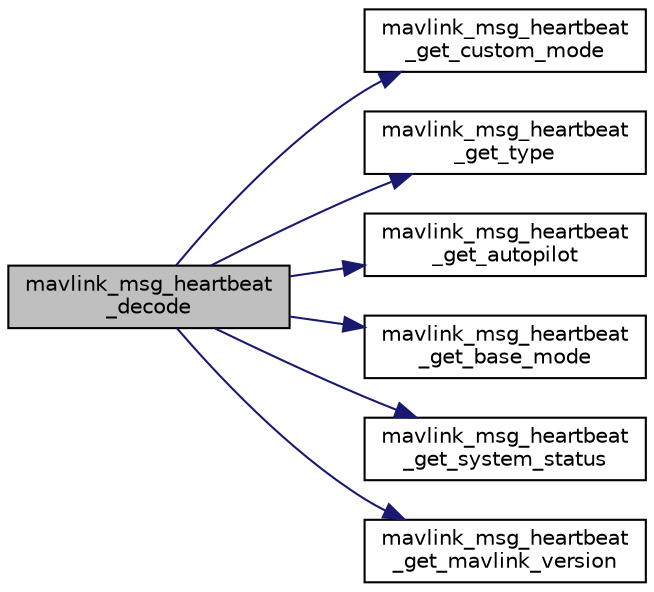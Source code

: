 digraph "mavlink_msg_heartbeat_decode"
{
 // INTERACTIVE_SVG=YES
  edge [fontname="Helvetica",fontsize="10",labelfontname="Helvetica",labelfontsize="10"];
  node [fontname="Helvetica",fontsize="10",shape=record];
  rankdir="LR";
  Node1 [label="mavlink_msg_heartbeat\l_decode",height=0.2,width=0.4,color="black", fillcolor="grey75", style="filled", fontcolor="black"];
  Node1 -> Node2 [color="midnightblue",fontsize="10",style="solid",fontname="Helvetica"];
  Node2 [label="mavlink_msg_heartbeat\l_get_custom_mode",height=0.2,width=0.4,color="black", fillcolor="white", style="filled",URL="$mavlink__msg__heartbeat_8h.html#a710588af5b6d8cf94e92be799a8f08ca",tooltip="Get field custom_mode from heartbeat message. "];
  Node1 -> Node3 [color="midnightblue",fontsize="10",style="solid",fontname="Helvetica"];
  Node3 [label="mavlink_msg_heartbeat\l_get_type",height=0.2,width=0.4,color="black", fillcolor="white", style="filled",URL="$mavlink__msg__heartbeat_8h.html#a99a0915733556501550db5649f2eaede",tooltip="Send a heartbeat message. "];
  Node1 -> Node4 [color="midnightblue",fontsize="10",style="solid",fontname="Helvetica"];
  Node4 [label="mavlink_msg_heartbeat\l_get_autopilot",height=0.2,width=0.4,color="black", fillcolor="white", style="filled",URL="$mavlink__msg__heartbeat_8h.html#ad111bc6432d967c731dd665276d6931f",tooltip="Get field autopilot from heartbeat message. "];
  Node1 -> Node5 [color="midnightblue",fontsize="10",style="solid",fontname="Helvetica"];
  Node5 [label="mavlink_msg_heartbeat\l_get_base_mode",height=0.2,width=0.4,color="black", fillcolor="white", style="filled",URL="$mavlink__msg__heartbeat_8h.html#a08705b861d8b448520a350530e2e6fa4",tooltip="Get field base_mode from heartbeat message. "];
  Node1 -> Node6 [color="midnightblue",fontsize="10",style="solid",fontname="Helvetica"];
  Node6 [label="mavlink_msg_heartbeat\l_get_system_status",height=0.2,width=0.4,color="black", fillcolor="white", style="filled",URL="$mavlink__msg__heartbeat_8h.html#afab521bd5179eedf7c579c2607256c4d",tooltip="Get field system_status from heartbeat message. "];
  Node1 -> Node7 [color="midnightblue",fontsize="10",style="solid",fontname="Helvetica"];
  Node7 [label="mavlink_msg_heartbeat\l_get_mavlink_version",height=0.2,width=0.4,color="black", fillcolor="white", style="filled",URL="$mavlink__msg__heartbeat_8h.html#a73ce0762ebff8e73ee66f6c3dff6fd79",tooltip="Get field mavlink_version from heartbeat message. "];
}
